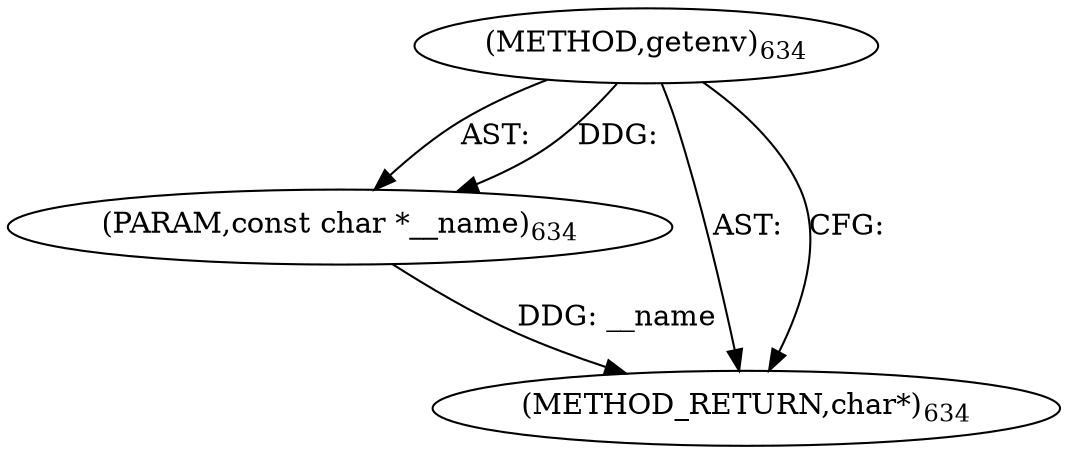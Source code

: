 digraph "getenv" {  
"33332" [label = <(METHOD,getenv)<SUB>634</SUB>> ]
"33333" [label = <(PARAM,const char *__name)<SUB>634</SUB>> ]
"33334" [label = <(METHOD_RETURN,char*)<SUB>634</SUB>> ]
  "33332" -> "33333"  [ label = "AST: "] 
  "33332" -> "33334"  [ label = "AST: "] 
  "33332" -> "33334"  [ label = "CFG: "] 
  "33333" -> "33334"  [ label = "DDG: __name"] 
  "33332" -> "33333"  [ label = "DDG: "] 
}
